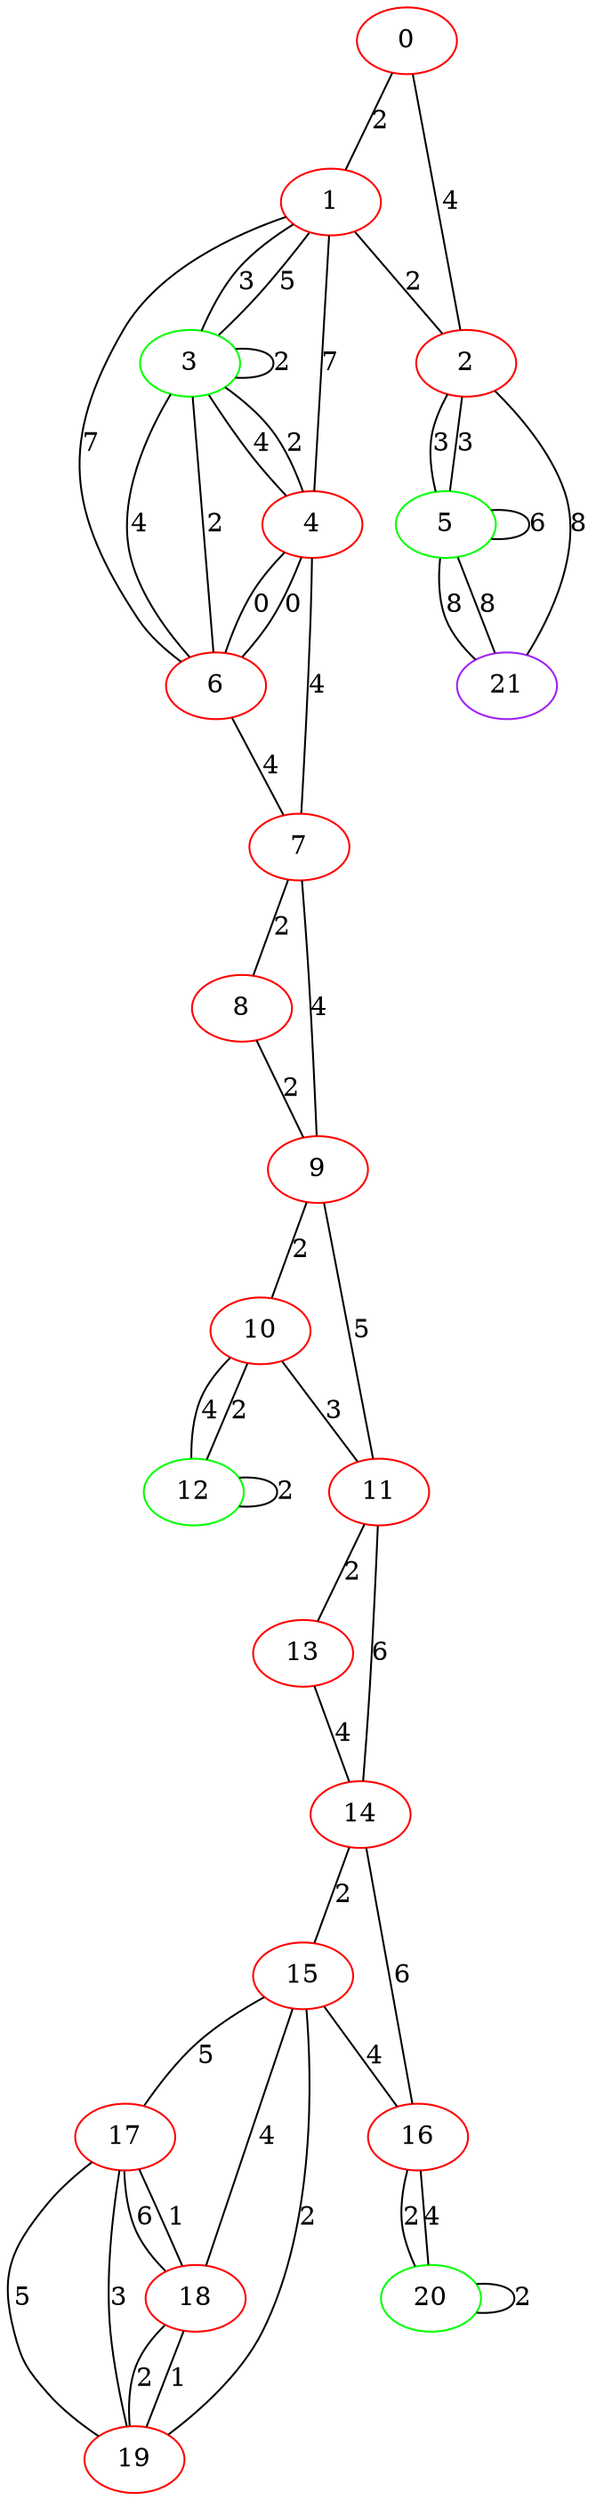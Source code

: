 graph "" {
0 [color=red, weight=1];
1 [color=red, weight=1];
2 [color=red, weight=1];
3 [color=green, weight=2];
4 [color=red, weight=1];
5 [color=green, weight=2];
6 [color=red, weight=1];
7 [color=red, weight=1];
8 [color=red, weight=1];
9 [color=red, weight=1];
10 [color=red, weight=1];
11 [color=red, weight=1];
12 [color=green, weight=2];
13 [color=red, weight=1];
14 [color=red, weight=1];
15 [color=red, weight=1];
16 [color=red, weight=1];
17 [color=red, weight=1];
18 [color=red, weight=1];
19 [color=red, weight=1];
20 [color=green, weight=2];
21 [color=purple, weight=4];
0 -- 1  [key=0, label=2];
0 -- 2  [key=0, label=4];
1 -- 2  [key=0, label=2];
1 -- 3  [key=0, label=3];
1 -- 3  [key=1, label=5];
1 -- 4  [key=0, label=7];
1 -- 6  [key=0, label=7];
2 -- 5  [key=0, label=3];
2 -- 5  [key=1, label=3];
2 -- 21  [key=0, label=8];
3 -- 3  [key=0, label=2];
3 -- 4  [key=0, label=4];
3 -- 4  [key=1, label=2];
3 -- 6  [key=0, label=4];
3 -- 6  [key=1, label=2];
4 -- 6  [key=0, label=0];
4 -- 6  [key=1, label=0];
4 -- 7  [key=0, label=4];
5 -- 5  [key=0, label=6];
5 -- 21  [key=0, label=8];
5 -- 21  [key=1, label=8];
6 -- 7  [key=0, label=4];
7 -- 8  [key=0, label=2];
7 -- 9  [key=0, label=4];
8 -- 9  [key=0, label=2];
9 -- 10  [key=0, label=2];
9 -- 11  [key=0, label=5];
10 -- 11  [key=0, label=3];
10 -- 12  [key=0, label=4];
10 -- 12  [key=1, label=2];
11 -- 13  [key=0, label=2];
11 -- 14  [key=0, label=6];
12 -- 12  [key=0, label=2];
13 -- 14  [key=0, label=4];
14 -- 16  [key=0, label=6];
14 -- 15  [key=0, label=2];
15 -- 16  [key=0, label=4];
15 -- 17  [key=0, label=5];
15 -- 18  [key=0, label=4];
15 -- 19  [key=0, label=2];
16 -- 20  [key=0, label=2];
16 -- 20  [key=1, label=4];
17 -- 18  [key=0, label=6];
17 -- 18  [key=1, label=1];
17 -- 19  [key=0, label=5];
17 -- 19  [key=1, label=3];
18 -- 19  [key=0, label=1];
18 -- 19  [key=1, label=2];
20 -- 20  [key=0, label=2];
}
